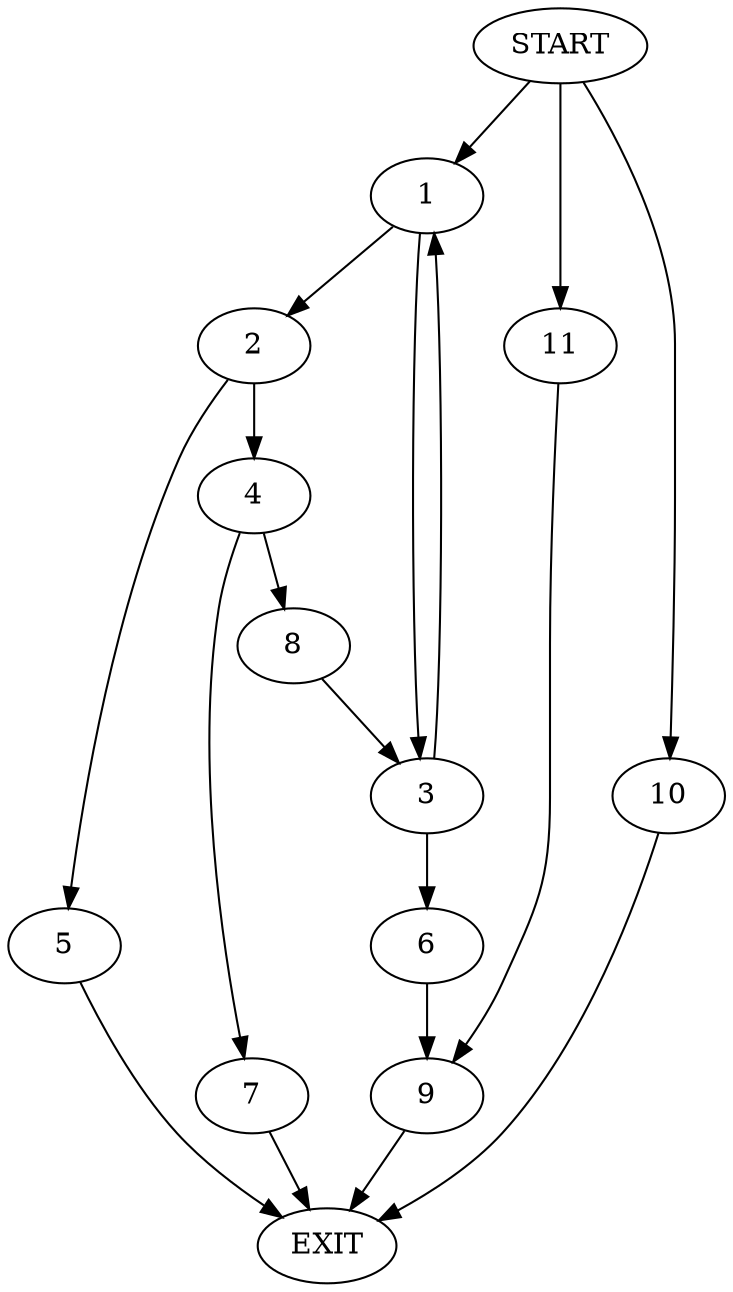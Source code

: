 digraph {
0 [label="START"]
12 [label="EXIT"]
0 -> 1
1 -> 2
1 -> 3
2 -> 4
2 -> 5
3 -> 1
3 -> 6
4 -> 7
4 -> 8
5 -> 12
7 -> 12
8 -> 3
6 -> 9
0 -> 10
10 -> 12
9 -> 12
0 -> 11
11 -> 9
}
